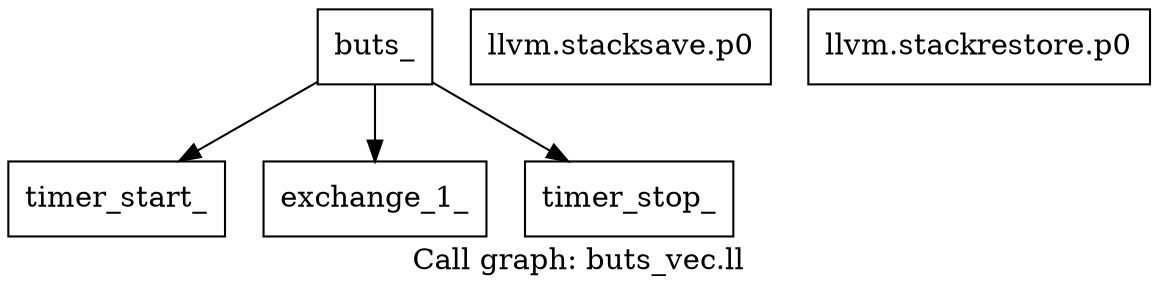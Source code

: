 digraph "Call graph: buts_vec.ll" {
	label="Call graph: buts_vec.ll";

	Node0x55ad1589ce90 [shape=record,label="{buts_}"];
	Node0x55ad1589ce90 -> Node0x55ad1589d2d0;
	Node0x55ad1589ce90 -> Node0x55ad1589d350;
	Node0x55ad1589ce90 -> Node0x55ad1589c730;
	Node0x55ad1589d2d0 [shape=record,label="{timer_start_}"];
	Node0x55ad1589d350 [shape=record,label="{exchange_1_}"];
	Node0x55ad1589c730 [shape=record,label="{timer_stop_}"];
	Node0x55ad1589c7e0 [shape=record,label="{llvm.stacksave.p0}"];
	Node0x55ad158a2c60 [shape=record,label="{llvm.stackrestore.p0}"];
}
